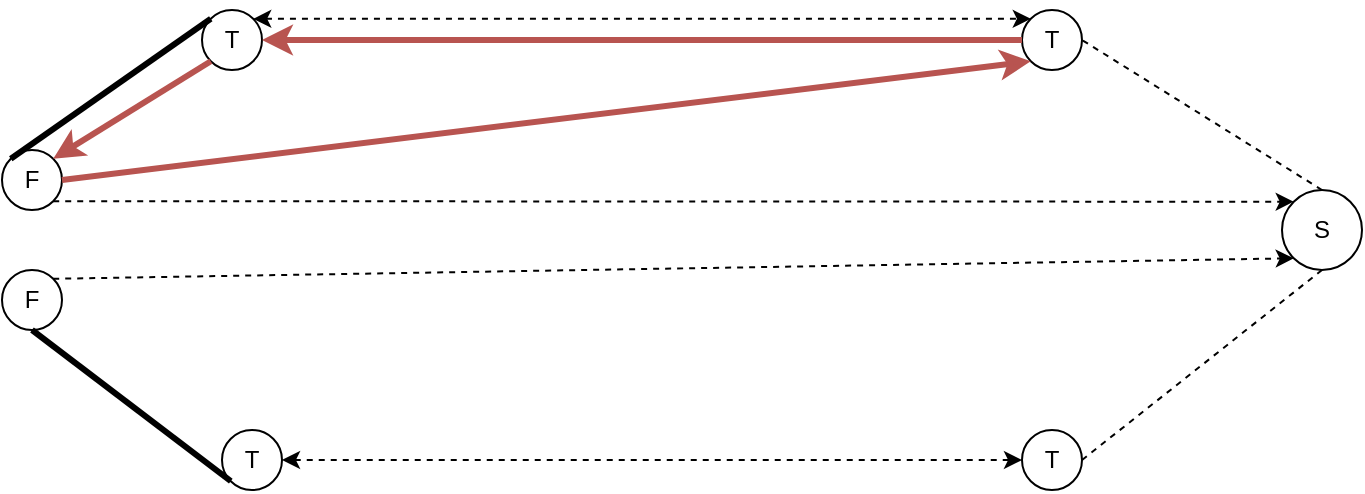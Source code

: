 <mxfile version="12.9.13" type="device"><diagram id="K4Cj0PpJ7LQG4BC5EKtA" name="Page-1"><mxGraphModel dx="1422" dy="822" grid="1" gridSize="10" guides="1" tooltips="1" connect="1" arrows="1" fold="1" page="1" pageScale="1" pageWidth="827" pageHeight="1169" math="0" shadow="0"><root><mxCell id="0"/><mxCell id="1" parent="0"/><mxCell id="DCh-evLLWf890k3AXuO1-1" value="F" style="ellipse;whiteSpace=wrap;html=1;aspect=fixed;" vertex="1" parent="1"><mxGeometry x="100" y="120" width="30" height="30" as="geometry"/></mxCell><mxCell id="DCh-evLLWf890k3AXuO1-2" value="T" style="ellipse;whiteSpace=wrap;html=1;aspect=fixed;" vertex="1" parent="1"><mxGeometry x="200" y="50" width="30" height="30" as="geometry"/></mxCell><mxCell id="DCh-evLLWf890k3AXuO1-3" value="" style="endArrow=none;html=1;entryX=0;entryY=0;entryDx=0;entryDy=0;exitX=0;exitY=0;exitDx=0;exitDy=0;strokeWidth=3;" edge="1" parent="1" source="DCh-evLLWf890k3AXuO1-1" target="DCh-evLLWf890k3AXuO1-2"><mxGeometry width="50" height="50" relative="1" as="geometry"><mxPoint x="390" y="450" as="sourcePoint"/><mxPoint x="440" y="400" as="targetPoint"/></mxGeometry></mxCell><mxCell id="DCh-evLLWf890k3AXuO1-4" value="F" style="ellipse;whiteSpace=wrap;html=1;aspect=fixed;" vertex="1" parent="1"><mxGeometry x="100" y="180" width="30" height="30" as="geometry"/></mxCell><mxCell id="DCh-evLLWf890k3AXuO1-5" value="T" style="ellipse;whiteSpace=wrap;html=1;aspect=fixed;" vertex="1" parent="1"><mxGeometry x="210" y="260" width="30" height="30" as="geometry"/></mxCell><mxCell id="DCh-evLLWf890k3AXuO1-6" value="" style="endArrow=none;html=1;entryX=0;entryY=1;entryDx=0;entryDy=0;exitX=0.5;exitY=1;exitDx=0;exitDy=0;strokeWidth=3;" edge="1" parent="1" source="DCh-evLLWf890k3AXuO1-4" target="DCh-evLLWf890k3AXuO1-5"><mxGeometry width="50" height="50" relative="1" as="geometry"><mxPoint x="410" y="670" as="sourcePoint"/><mxPoint x="460" y="620" as="targetPoint"/></mxGeometry></mxCell><mxCell id="DCh-evLLWf890k3AXuO1-7" value="T" style="ellipse;whiteSpace=wrap;html=1;aspect=fixed;" vertex="1" parent="1"><mxGeometry x="610" y="50" width="30" height="30" as="geometry"/></mxCell><mxCell id="DCh-evLLWf890k3AXuO1-8" value="T" style="ellipse;whiteSpace=wrap;html=1;aspect=fixed;" vertex="1" parent="1"><mxGeometry x="610" y="260" width="30" height="30" as="geometry"/></mxCell><mxCell id="DCh-evLLWf890k3AXuO1-10" value="S" style="ellipse;whiteSpace=wrap;html=1;aspect=fixed;" vertex="1" parent="1"><mxGeometry x="740" y="140" width="40" height="40" as="geometry"/></mxCell><mxCell id="DCh-evLLWf890k3AXuO1-11" value="" style="endArrow=none;html=1;entryX=1;entryY=0.5;entryDx=0;entryDy=0;exitX=0.5;exitY=0;exitDx=0;exitDy=0;dashed=1;" edge="1" parent="1" source="DCh-evLLWf890k3AXuO1-10" target="DCh-evLLWf890k3AXuO1-7"><mxGeometry width="50" height="50" relative="1" as="geometry"><mxPoint x="390" y="450" as="sourcePoint"/><mxPoint x="440" y="400" as="targetPoint"/></mxGeometry></mxCell><mxCell id="DCh-evLLWf890k3AXuO1-12" value="" style="endArrow=none;html=1;entryX=1;entryY=0.5;entryDx=0;entryDy=0;exitX=0.5;exitY=1;exitDx=0;exitDy=0;dashed=1;" edge="1" parent="1" source="DCh-evLLWf890k3AXuO1-10" target="DCh-evLLWf890k3AXuO1-8"><mxGeometry width="50" height="50" relative="1" as="geometry"><mxPoint x="755.858" y="155.858" as="sourcePoint"/><mxPoint x="650" y="75" as="targetPoint"/></mxGeometry></mxCell><mxCell id="DCh-evLLWf890k3AXuO1-14" value="" style="endArrow=classic;startArrow=classic;html=1;dashed=1;entryX=0;entryY=0.5;entryDx=0;entryDy=0;exitX=1;exitY=0.5;exitDx=0;exitDy=0;" edge="1" parent="1" source="DCh-evLLWf890k3AXuO1-5" target="DCh-evLLWf890k3AXuO1-8"><mxGeometry width="50" height="50" relative="1" as="geometry"><mxPoint x="390" y="450" as="sourcePoint"/><mxPoint x="440" y="400" as="targetPoint"/></mxGeometry></mxCell><mxCell id="DCh-evLLWf890k3AXuO1-15" value="" style="endArrow=classic;startArrow=classic;html=1;dashed=1;entryX=0;entryY=0;entryDx=0;entryDy=0;exitX=1;exitY=0;exitDx=0;exitDy=0;" edge="1" parent="1" source="DCh-evLLWf890k3AXuO1-2" target="DCh-evLLWf890k3AXuO1-7"><mxGeometry width="50" height="50" relative="1" as="geometry"><mxPoint x="250" y="285" as="sourcePoint"/><mxPoint x="620" y="285" as="targetPoint"/></mxGeometry></mxCell><mxCell id="DCh-evLLWf890k3AXuO1-16" value="" style="endArrow=classic;html=1;dashed=1;exitX=1;exitY=0;exitDx=0;exitDy=0;entryX=0;entryY=1;entryDx=0;entryDy=0;" edge="1" parent="1" source="DCh-evLLWf890k3AXuO1-4" target="DCh-evLLWf890k3AXuO1-10"><mxGeometry width="50" height="50" relative="1" as="geometry"><mxPoint x="390" y="450" as="sourcePoint"/><mxPoint x="440" y="400" as="targetPoint"/></mxGeometry></mxCell><mxCell id="DCh-evLLWf890k3AXuO1-17" value="" style="endArrow=classic;html=1;dashed=1;exitX=1;exitY=1;exitDx=0;exitDy=0;entryX=0;entryY=0;entryDx=0;entryDy=0;" edge="1" parent="1" source="DCh-evLLWf890k3AXuO1-1" target="DCh-evLLWf890k3AXuO1-10"><mxGeometry width="50" height="50" relative="1" as="geometry"><mxPoint x="160" y="365" as="sourcePoint"/><mxPoint x="748" y="177" as="targetPoint"/></mxGeometry></mxCell><mxCell id="DCh-evLLWf890k3AXuO1-18" value="" style="endArrow=classic;html=1;exitX=1;exitY=0.5;exitDx=0;exitDy=0;entryX=0;entryY=1;entryDx=0;entryDy=0;fillColor=#f8cecc;strokeColor=#b85450;strokeWidth=3;" edge="1" parent="1" source="DCh-evLLWf890k3AXuO1-1" target="DCh-evLLWf890k3AXuO1-7"><mxGeometry width="50" height="50" relative="1" as="geometry"><mxPoint x="390" y="450" as="sourcePoint"/><mxPoint x="440" y="400" as="targetPoint"/></mxGeometry></mxCell><mxCell id="DCh-evLLWf890k3AXuO1-19" value="" style="endArrow=classic;html=1;entryX=1;entryY=0.5;entryDx=0;entryDy=0;exitX=0;exitY=0.5;exitDx=0;exitDy=0;fillColor=#f8cecc;strokeColor=#b85450;strokeWidth=3;" edge="1" parent="1" source="DCh-evLLWf890k3AXuO1-7" target="DCh-evLLWf890k3AXuO1-2"><mxGeometry width="50" height="50" relative="1" as="geometry"><mxPoint x="390" y="450" as="sourcePoint"/><mxPoint x="440" y="400" as="targetPoint"/></mxGeometry></mxCell><mxCell id="DCh-evLLWf890k3AXuO1-20" value="" style="endArrow=classic;html=1;entryX=1;entryY=0;entryDx=0;entryDy=0;exitX=0;exitY=1;exitDx=0;exitDy=0;fillColor=#f8cecc;strokeColor=#b85450;strokeWidth=3;" edge="1" parent="1" source="DCh-evLLWf890k3AXuO1-2" target="DCh-evLLWf890k3AXuO1-1"><mxGeometry width="50" height="50" relative="1" as="geometry"><mxPoint x="390" y="450" as="sourcePoint"/><mxPoint x="310" y="360" as="targetPoint"/></mxGeometry></mxCell></root></mxGraphModel></diagram></mxfile>